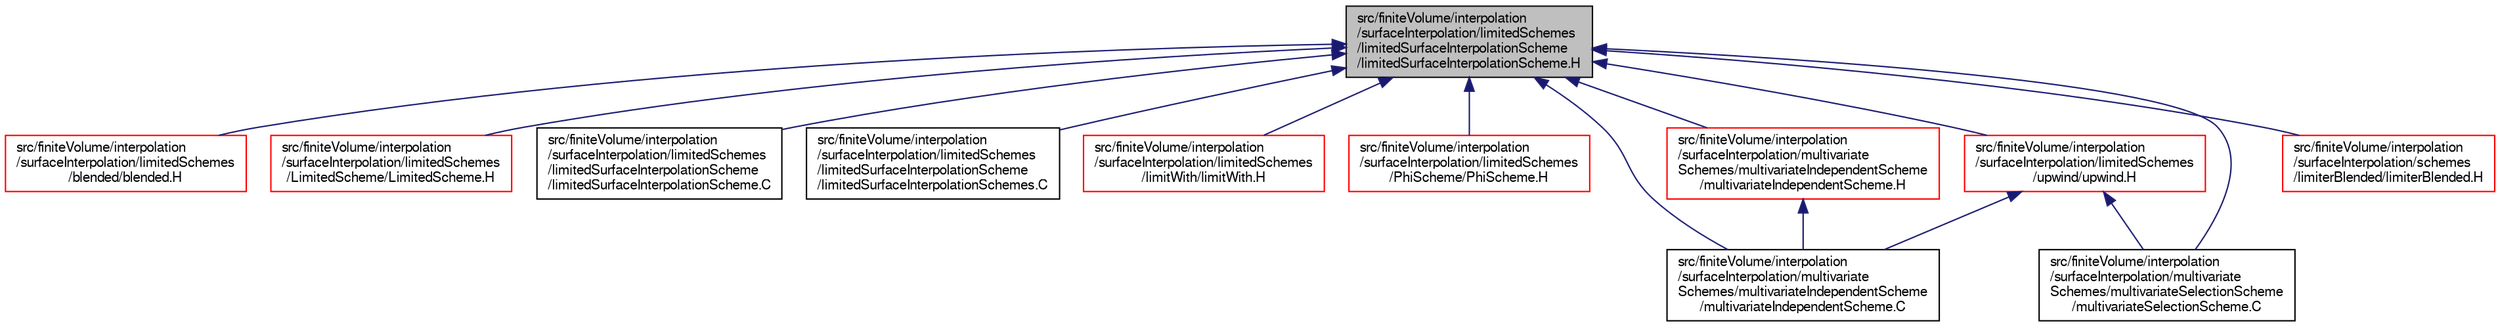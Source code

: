 digraph "src/finiteVolume/interpolation/surfaceInterpolation/limitedSchemes/limitedSurfaceInterpolationScheme/limitedSurfaceInterpolationScheme.H"
{
  bgcolor="transparent";
  edge [fontname="FreeSans",fontsize="10",labelfontname="FreeSans",labelfontsize="10"];
  node [fontname="FreeSans",fontsize="10",shape=record];
  Node80 [label="src/finiteVolume/interpolation\l/surfaceInterpolation/limitedSchemes\l/limitedSurfaceInterpolationScheme\l/limitedSurfaceInterpolationScheme.H",height=0.2,width=0.4,color="black", fillcolor="grey75", style="filled", fontcolor="black"];
  Node80 -> Node81 [dir="back",color="midnightblue",fontsize="10",style="solid",fontname="FreeSans"];
  Node81 [label="src/finiteVolume/interpolation\l/surfaceInterpolation/limitedSchemes\l/blended/blended.H",height=0.2,width=0.4,color="red",URL="$a39380.html"];
  Node80 -> Node83 [dir="back",color="midnightblue",fontsize="10",style="solid",fontname="FreeSans"];
  Node83 [label="src/finiteVolume/interpolation\l/surfaceInterpolation/limitedSchemes\l/LimitedScheme/LimitedScheme.H",height=0.2,width=0.4,color="red",URL="$a03938.html"];
  Node80 -> Node106 [dir="back",color="midnightblue",fontsize="10",style="solid",fontname="FreeSans"];
  Node106 [label="src/finiteVolume/interpolation\l/surfaceInterpolation/limitedSchemes\l/limitedSurfaceInterpolationScheme\l/limitedSurfaceInterpolationScheme.C",height=0.2,width=0.4,color="black",URL="$a03953.html"];
  Node80 -> Node107 [dir="back",color="midnightblue",fontsize="10",style="solid",fontname="FreeSans"];
  Node107 [label="src/finiteVolume/interpolation\l/surfaceInterpolation/limitedSchemes\l/limitedSurfaceInterpolationScheme\l/limitedSurfaceInterpolationSchemes.C",height=0.2,width=0.4,color="black",URL="$a03959.html"];
  Node80 -> Node108 [dir="back",color="midnightblue",fontsize="10",style="solid",fontname="FreeSans"];
  Node108 [label="src/finiteVolume/interpolation\l/surfaceInterpolation/limitedSchemes\l/limitWith/limitWith.H",height=0.2,width=0.4,color="red",URL="$a03965.html"];
  Node80 -> Node110 [dir="back",color="midnightblue",fontsize="10",style="solid",fontname="FreeSans"];
  Node110 [label="src/finiteVolume/interpolation\l/surfaceInterpolation/limitedSchemes\l/PhiScheme/PhiScheme.H",height=0.2,width=0.4,color="red",URL="$a03995.html"];
  Node80 -> Node113 [dir="back",color="midnightblue",fontsize="10",style="solid",fontname="FreeSans"];
  Node113 [label="src/finiteVolume/interpolation\l/surfaceInterpolation/limitedSchemes\l/upwind/upwind.H",height=0.2,width=0.4,color="red",URL="$a04028.html"];
  Node113 -> Node116 [dir="back",color="midnightblue",fontsize="10",style="solid",fontname="FreeSans"];
  Node116 [label="src/finiteVolume/interpolation\l/surfaceInterpolation/multivariate\lSchemes/multivariateIndependentScheme\l/multivariateIndependentScheme.C",height=0.2,width=0.4,color="black",URL="$a04055.html"];
  Node113 -> Node118 [dir="back",color="midnightblue",fontsize="10",style="solid",fontname="FreeSans"];
  Node118 [label="src/finiteVolume/interpolation\l/surfaceInterpolation/multivariate\lSchemes/multivariateSelectionScheme\l/multivariateSelectionScheme.C",height=0.2,width=0.4,color="black",URL="$a04070.html"];
  Node80 -> Node128 [dir="back",color="midnightblue",fontsize="10",style="solid",fontname="FreeSans"];
  Node128 [label="src/finiteVolume/interpolation\l/surfaceInterpolation/multivariate\lSchemes/multivariateIndependentScheme\l/multivariateIndependentScheme.H",height=0.2,width=0.4,color="red",URL="$a04058.html"];
  Node128 -> Node116 [dir="back",color="midnightblue",fontsize="10",style="solid",fontname="FreeSans"];
  Node80 -> Node116 [dir="back",color="midnightblue",fontsize="10",style="solid",fontname="FreeSans"];
  Node80 -> Node118 [dir="back",color="midnightblue",fontsize="10",style="solid",fontname="FreeSans"];
  Node80 -> Node130 [dir="back",color="midnightblue",fontsize="10",style="solid",fontname="FreeSans"];
  Node130 [label="src/finiteVolume/interpolation\l/surfaceInterpolation/schemes\l/limiterBlended/limiterBlended.H",height=0.2,width=0.4,color="red",URL="$a04169.html"];
}
